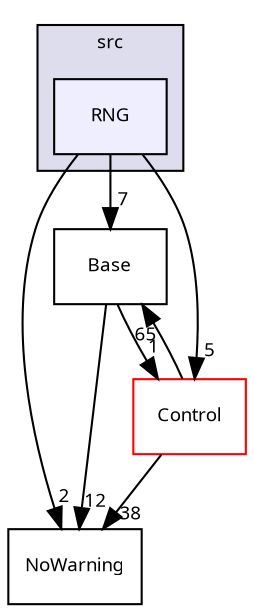 digraph "/tmp/q/quinoa/src/RNG" {
  bgcolor=transparent;
  compound=true
  node [ fontsize="9", fontname="sans-serif"];
  edge [ labelfontsize="9", labelfontname="sans-serif"];
  subgraph clusterdir_68267d1309a1af8e8297ef4c3efbcdba {
    graph [ bgcolor="#ddddee", pencolor="black", label="src" fontname="sans-serif", fontsize="9", URL="dir_68267d1309a1af8e8297ef4c3efbcdba.html"]
  dir_349519ce8f154b6252d6d70ee915b7d5 [shape=box, label="RNG", style="filled", fillcolor="#eeeeff", pencolor="black", URL="dir_349519ce8f154b6252d6d70ee915b7d5.html"];
  }
  dir_7e34f0efff2ff25c5f7cf9ee4af7a0ce [shape=box label="NoWarning" URL="dir_7e34f0efff2ff25c5f7cf9ee4af7a0ce.html"];
  dir_4814b1a558d470c33d85e65dbde02eaa [shape=box label="Base" URL="dir_4814b1a558d470c33d85e65dbde02eaa.html"];
  dir_3ff0826a6d651abbf0f532354e1ac7dc [shape=box label="Control" color="red" URL="dir_3ff0826a6d651abbf0f532354e1ac7dc.html"];
  dir_349519ce8f154b6252d6d70ee915b7d5->dir_7e34f0efff2ff25c5f7cf9ee4af7a0ce [headlabel="2", labeldistance=1.5 headhref="dir_000023_000034.html"];
  dir_349519ce8f154b6252d6d70ee915b7d5->dir_4814b1a558d470c33d85e65dbde02eaa [headlabel="7", labeldistance=1.5 headhref="dir_000023_000002.html"];
  dir_349519ce8f154b6252d6d70ee915b7d5->dir_3ff0826a6d651abbf0f532354e1ac7dc [headlabel="5", labeldistance=1.5 headhref="dir_000023_000003.html"];
  dir_4814b1a558d470c33d85e65dbde02eaa->dir_7e34f0efff2ff25c5f7cf9ee4af7a0ce [headlabel="12", labeldistance=1.5 headhref="dir_000002_000034.html"];
  dir_4814b1a558d470c33d85e65dbde02eaa->dir_3ff0826a6d651abbf0f532354e1ac7dc [headlabel="1", labeldistance=1.5 headhref="dir_000002_000003.html"];
  dir_3ff0826a6d651abbf0f532354e1ac7dc->dir_7e34f0efff2ff25c5f7cf9ee4af7a0ce [headlabel="38", labeldistance=1.5 headhref="dir_000003_000034.html"];
  dir_3ff0826a6d651abbf0f532354e1ac7dc->dir_4814b1a558d470c33d85e65dbde02eaa [headlabel="65", labeldistance=1.5 headhref="dir_000003_000002.html"];
}
